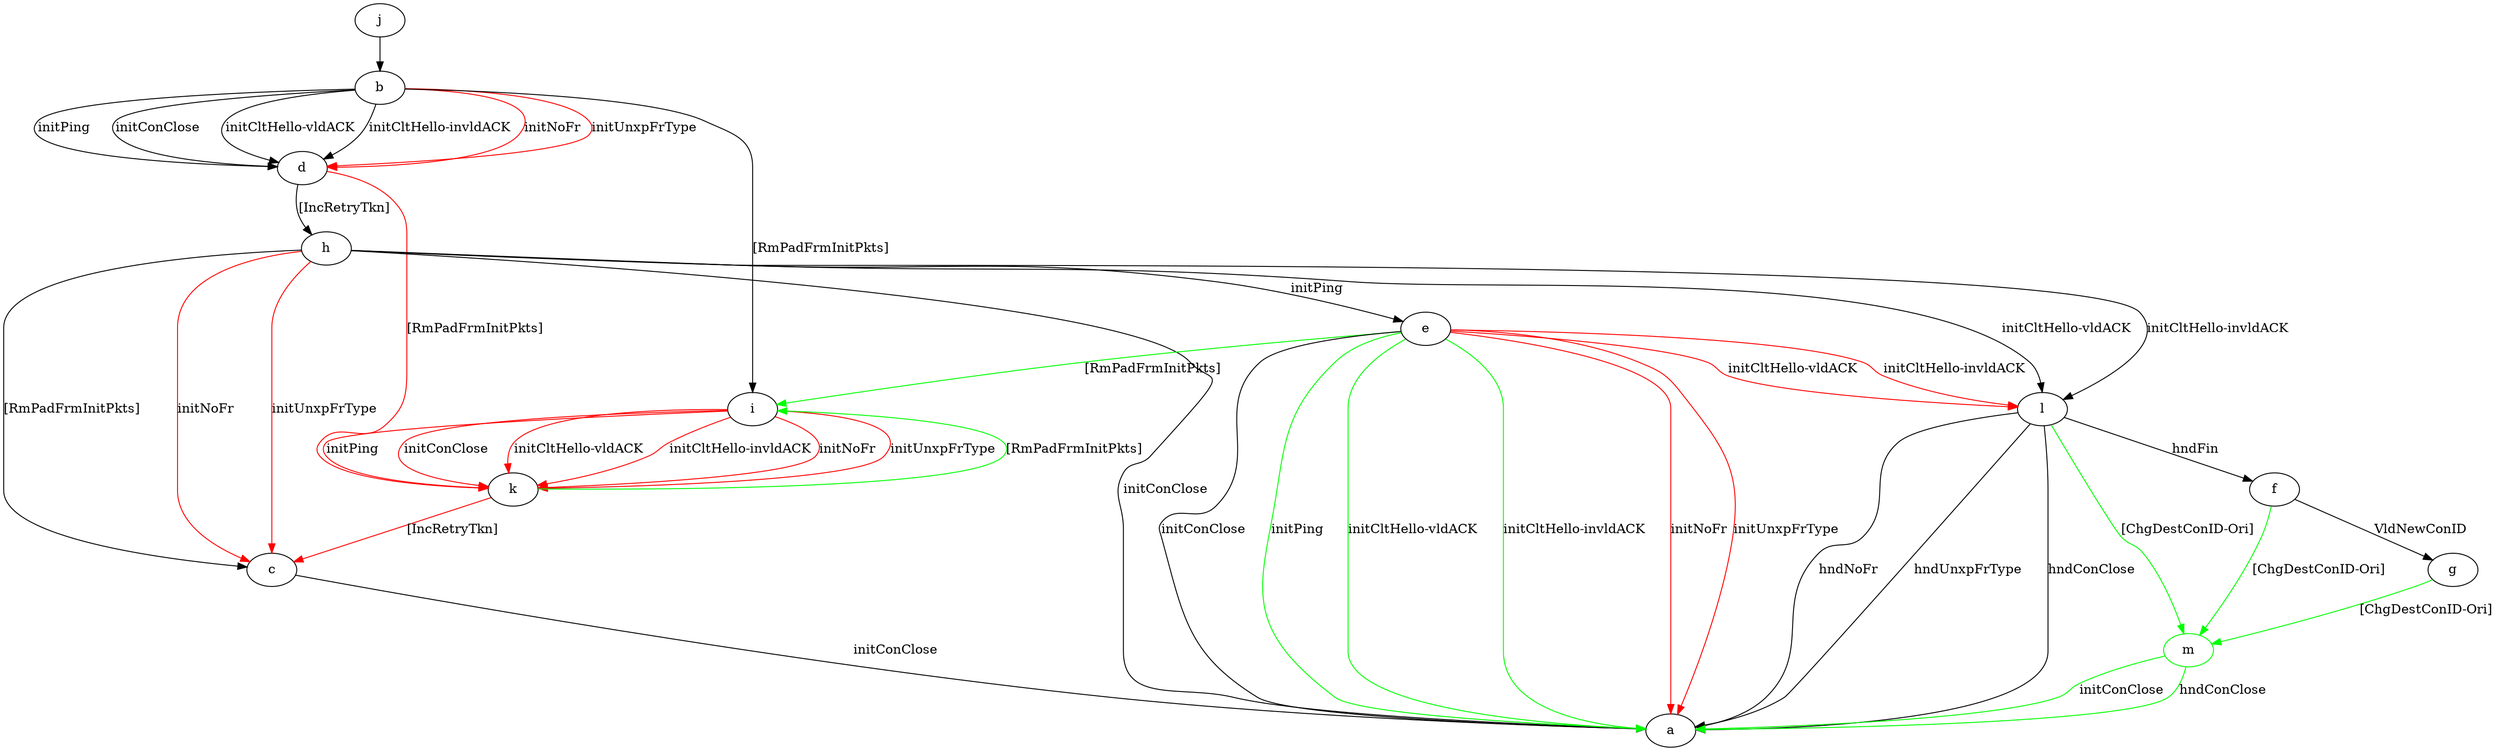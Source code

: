digraph "" {
	b -> d	[key=0,
		label="initPing "];
	b -> d	[key=1,
		label="initConClose "];
	b -> d	[key=2,
		label="initCltHello-vldACK "];
	b -> d	[key=3,
		label="initCltHello-invldACK "];
	b -> d	[key=4,
		color=red,
		label="initNoFr "];
	b -> d	[key=5,
		color=red,
		label="initUnxpFrType "];
	b -> i	[key=0,
		label="[RmPadFrmInitPkts] "];
	c -> a	[key=0,
		label="initConClose "];
	d -> h	[key=0,
		label="[IncRetryTkn] "];
	d -> k	[key=0,
		color=red,
		label="[RmPadFrmInitPkts] "];
	e -> a	[key=0,
		label="initConClose "];
	e -> a	[key=1,
		color=green,
		label="initPing "];
	e -> a	[key=2,
		color=green,
		label="initCltHello-vldACK "];
	e -> a	[key=3,
		color=green,
		label="initCltHello-invldACK "];
	e -> a	[key=4,
		color=red,
		label="initNoFr "];
	e -> a	[key=5,
		color=red,
		label="initUnxpFrType "];
	e -> i	[key=0,
		color=green,
		label="[RmPadFrmInitPkts] "];
	e -> l	[key=0,
		color=red,
		label="initCltHello-vldACK "];
	e -> l	[key=1,
		color=red,
		label="initCltHello-invldACK "];
	f -> g	[key=0,
		label="VldNewConID "];
	m	[color=green];
	f -> m	[key=0,
		color=green,
		label="[ChgDestConID-Ori] "];
	g -> m	[key=0,
		color=green,
		label="[ChgDestConID-Ori] "];
	h -> a	[key=0,
		label="initConClose "];
	h -> c	[key=0,
		label="[RmPadFrmInitPkts] "];
	h -> c	[key=1,
		color=red,
		label="initNoFr "];
	h -> c	[key=2,
		color=red,
		label="initUnxpFrType "];
	h -> e	[key=0,
		label="initPing "];
	h -> l	[key=0,
		label="initCltHello-vldACK "];
	h -> l	[key=1,
		label="initCltHello-invldACK "];
	i -> k	[key=0,
		color=red,
		label="initPing "];
	i -> k	[key=1,
		color=red,
		label="initConClose "];
	i -> k	[key=2,
		color=red,
		label="initCltHello-vldACK "];
	i -> k	[key=3,
		color=red,
		label="initCltHello-invldACK "];
	i -> k	[key=4,
		color=red,
		label="initNoFr "];
	i -> k	[key=5,
		color=red,
		label="initUnxpFrType "];
	j -> b	[key=0];
	k -> c	[key=0,
		color=red,
		label="[IncRetryTkn] "];
	k -> i	[key=0,
		color=green,
		label="[RmPadFrmInitPkts] "];
	l -> a	[key=0,
		label="hndNoFr "];
	l -> a	[key=1,
		label="hndUnxpFrType "];
	l -> a	[key=2,
		label="hndConClose "];
	l -> f	[key=0,
		label="hndFin "];
	l -> m	[key=0,
		color=green,
		label="[ChgDestConID-Ori] "];
	m -> a	[key=0,
		color=green,
		label="initConClose "];
	m -> a	[key=1,
		color=green,
		label="hndConClose "];
}
